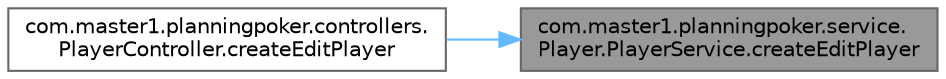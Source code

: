 digraph "com.master1.planningpoker.service.Player.PlayerService.createEditPlayer"
{
 // LATEX_PDF_SIZE
  bgcolor="transparent";
  edge [fontname=Helvetica,fontsize=10,labelfontname=Helvetica,labelfontsize=10];
  node [fontname=Helvetica,fontsize=10,shape=box,height=0.2,width=0.4];
  rankdir="RL";
  Node1 [id="Node000001",label="com.master1.planningpoker.service.\lPlayer.PlayerService.createEditPlayer",height=0.2,width=0.4,color="gray40", fillcolor="grey60", style="filled", fontcolor="black",tooltip=" "];
  Node1 -> Node2 [id="edge1_Node000001_Node000002",dir="back",color="steelblue1",style="solid",tooltip=" "];
  Node2 [id="Node000002",label="com.master1.planningpoker.controllers.\lPlayerController.createEditPlayer",height=0.2,width=0.4,color="grey40", fillcolor="white", style="filled",URL="$classcom_1_1master1_1_1planningpoker_1_1controllers_1_1_player_controller.html#ae206ed8206cc6fb3685fcd87759e4377",tooltip="Crée ou modifie un joueur. Cette méthode permet d'ajouter un joueur ou de modifier ses informations d..."];
}
